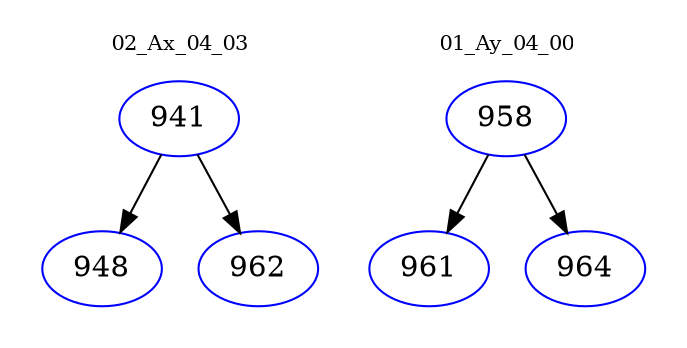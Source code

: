 digraph{
subgraph cluster_0 {
color = white
label = "02_Ax_04_03";
fontsize=10;
T0_941 [label="941", color="blue"]
T0_941 -> T0_948 [color="black"]
T0_948 [label="948", color="blue"]
T0_941 -> T0_962 [color="black"]
T0_962 [label="962", color="blue"]
}
subgraph cluster_1 {
color = white
label = "01_Ay_04_00";
fontsize=10;
T1_958 [label="958", color="blue"]
T1_958 -> T1_961 [color="black"]
T1_961 [label="961", color="blue"]
T1_958 -> T1_964 [color="black"]
T1_964 [label="964", color="blue"]
}
}
